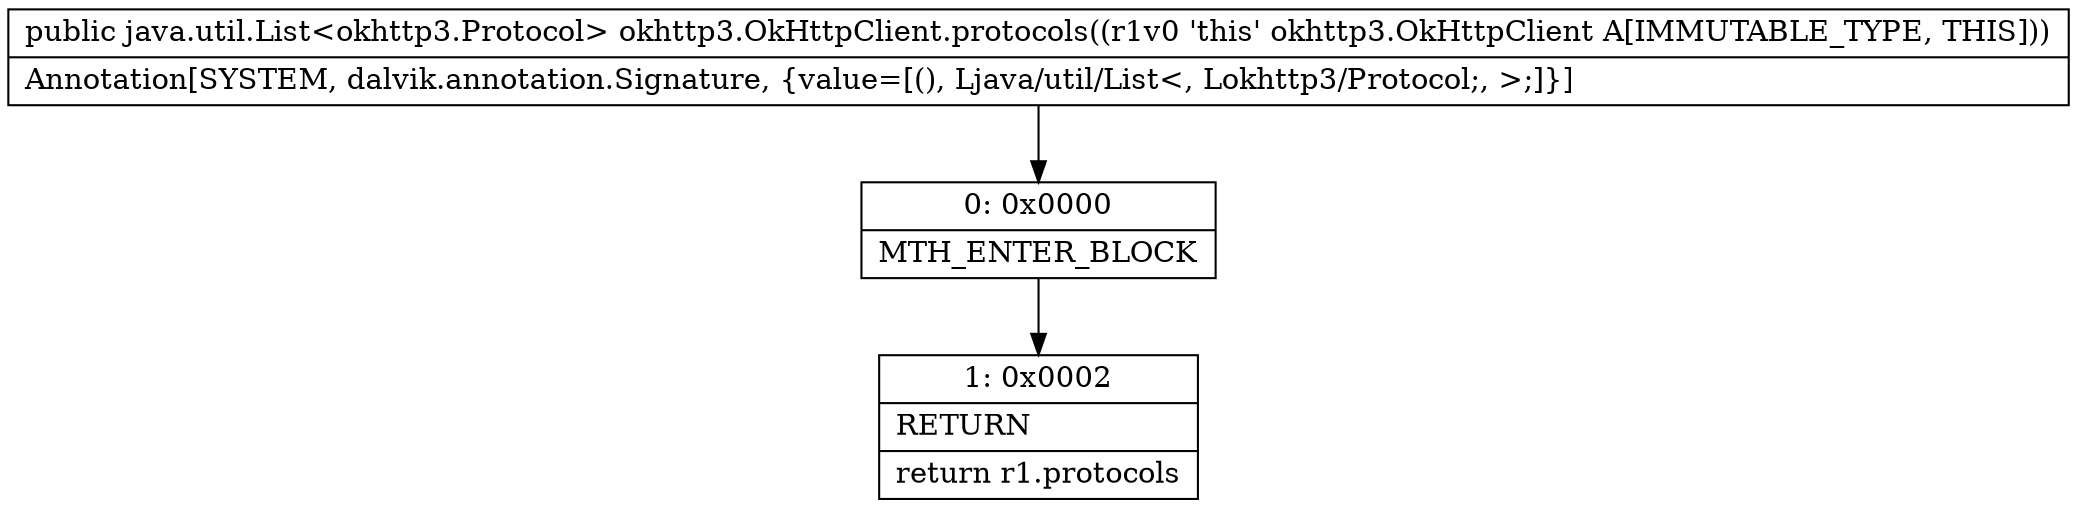 digraph "CFG forokhttp3.OkHttpClient.protocols()Ljava\/util\/List;" {
Node_0 [shape=record,label="{0\:\ 0x0000|MTH_ENTER_BLOCK\l}"];
Node_1 [shape=record,label="{1\:\ 0x0002|RETURN\l|return r1.protocols\l}"];
MethodNode[shape=record,label="{public java.util.List\<okhttp3.Protocol\> okhttp3.OkHttpClient.protocols((r1v0 'this' okhttp3.OkHttpClient A[IMMUTABLE_TYPE, THIS]))  | Annotation[SYSTEM, dalvik.annotation.Signature, \{value=[(), Ljava\/util\/List\<, Lokhttp3\/Protocol;, \>;]\}]\l}"];
MethodNode -> Node_0;
Node_0 -> Node_1;
}

